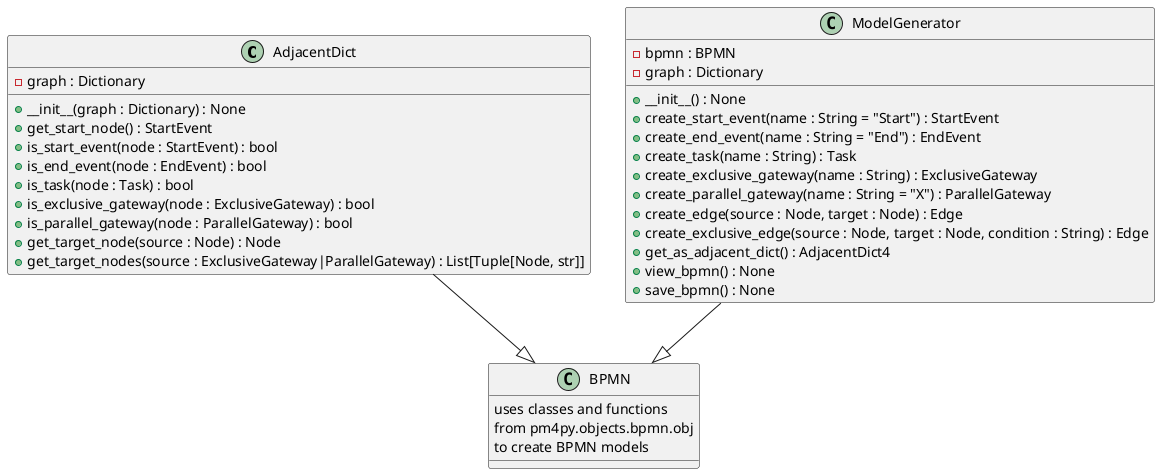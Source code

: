 @startuml

AdjacentDict --|> BPMN
ModelGenerator --|> BPMN


class BPMN {
    uses classes and functions
    from pm4py.objects.bpmn.obj
    to create BPMN models
}

class ModelGenerator {
    - bpmn : BPMN
    - graph : Dictionary

    + __init__() : None
    + create_start_event(name : String = "Start") : StartEvent
    + create_end_event(name : String = "End") : EndEvent
    + create_task(name : String) : Task
    + create_exclusive_gateway(name : String) : ExclusiveGateway
    + create_parallel_gateway(name : String = "X") : ParallelGateway
    + create_edge(source : Node, target : Node) : Edge
    + create_exclusive_edge(source : Node, target : Node, condition : String) : Edge
    + get_as_adjacent_dict() : AdjacentDict4
    + view_bpmn() : None
    + save_bpmn() : None
}

class AdjacentDict {
    - graph : Dictionary

    + __init__(graph : Dictionary) : None
    + get_start_node() : StartEvent
    + is_start_event(node : StartEvent) : bool
    + is_end_event(node : EndEvent) : bool
    + is_task(node : Task) : bool
    + is_exclusive_gateway(node : ExclusiveGateway) : bool
    + is_parallel_gateway(node : ParallelGateway) : bool
    + get_target_node(source : Node) : Node
    + get_target_nodes(source : ExclusiveGateway|ParallelGateway) : List[Tuple[Node, str]]
}

@enduml